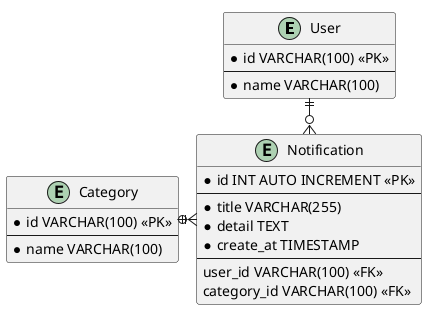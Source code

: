 @startuml
!pragma layout smetana
entity User {
    * id VARCHAR(100) <<PK>>
    --
    * name VARCHAR(100)
}

entity Notification {
    * id INT AUTO INCREMENT <<PK>>
    --
    * title VARCHAR(255)
    * detail TEXT
    * create_at TIMESTAMP
    --
    user_id VARCHAR(100) <<FK>>
    category_id VARCHAR(100) <<FK>>
}

User ||--o{ Notification

entity Category {
    * id VARCHAR(100) <<PK>>
    --
    * name VARCHAR(100)
}

Category ||-o{ Notification

@enduml
